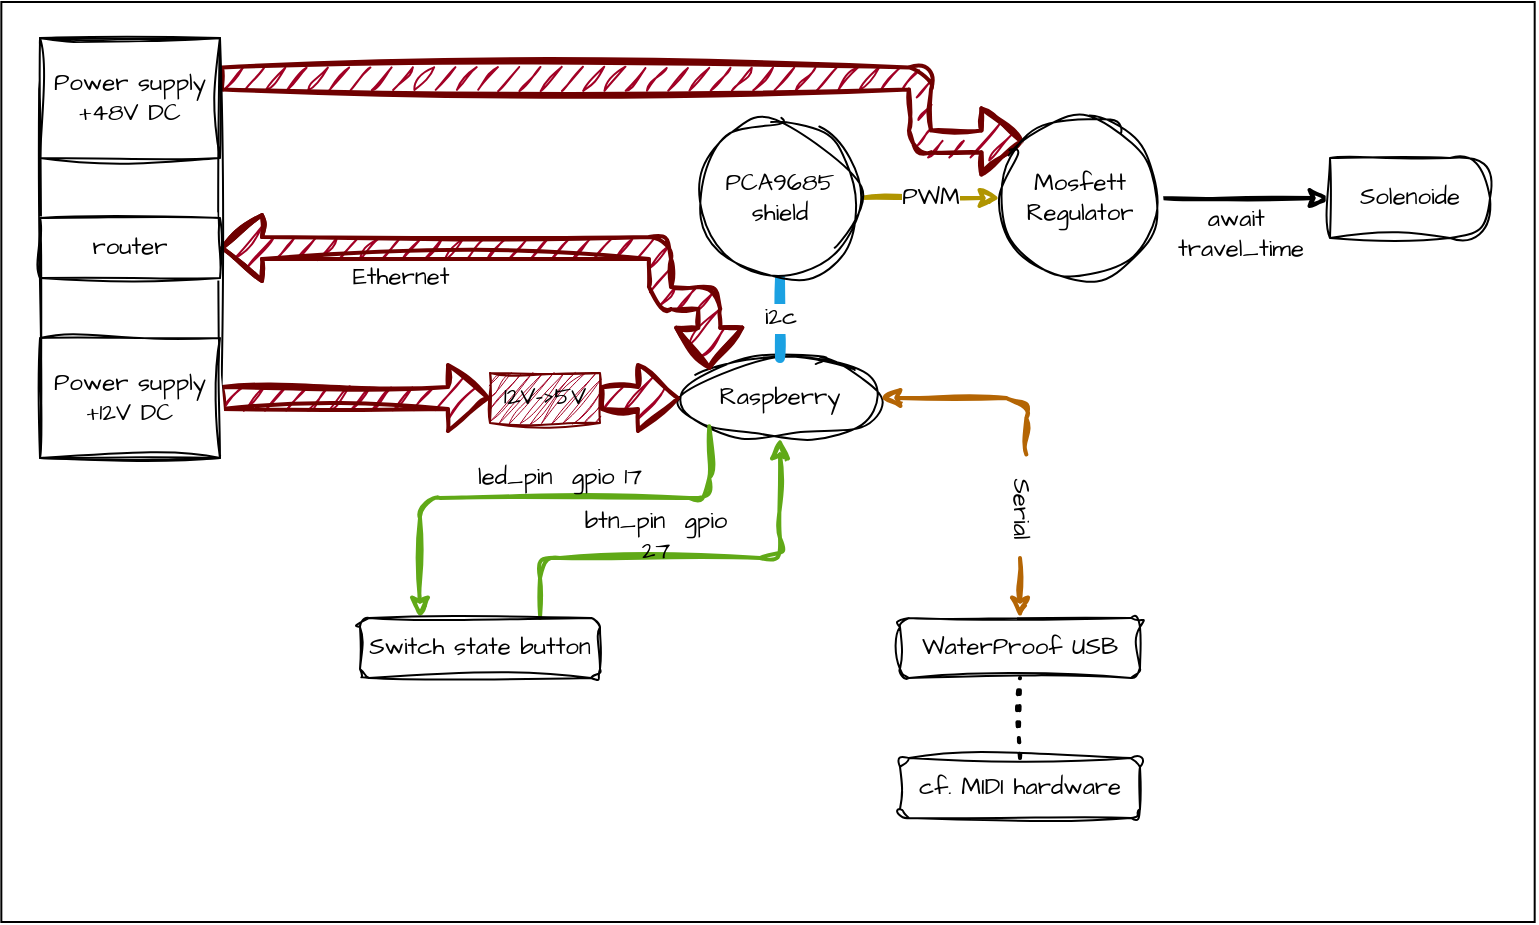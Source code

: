 <mxfile>
    <diagram id="gmd0m68qbSqrnd76yPIm" name="Page-1">
        <mxGraphModel dx="584" dy="692" grid="1" gridSize="10" guides="1" tooltips="1" connect="1" arrows="1" fold="1" page="1" pageScale="1" pageWidth="827" pageHeight="1169" background="none" math="0" shadow="0">
            <root>
                <mxCell id="0"/>
                <mxCell id="1" parent="0"/>
                <mxCell id="57" value="" style="rounded=0;whiteSpace=wrap;html=1;hachureGap=4;fontFamily=Architects Daughter;fontSource=https%3A%2F%2Ffonts.googleapis.com%2Fcss%3Ffamily%3DArchitects%2BDaughter;fontSize=20;" parent="1" vertex="1">
                    <mxGeometry x="30.67" y="92" width="766.67" height="460" as="geometry"/>
                </mxCell>
                <mxCell id="2" value="Raspberry" style="ellipse;whiteSpace=wrap;html=1;align=center;newEdgeStyle={&quot;edgeStyle&quot;:&quot;entityRelationEdgeStyle&quot;,&quot;startArrow&quot;:&quot;none&quot;,&quot;endArrow&quot;:&quot;none&quot;,&quot;segment&quot;:10,&quot;curved&quot;:1,&quot;sourcePerimeterSpacing&quot;:0,&quot;targetPerimeterSpacing&quot;:0};treeFolding=1;treeMoving=1;sketch=1;curveFitting=1;jiggle=2;fontFamily=Architects Daughter;fontSource=https%3A%2F%2Ffonts.googleapis.com%2Fcss%3Ffamily%3DArchitects%2BDaughter;" parent="1" vertex="1">
                    <mxGeometry x="370" y="270" width="100" height="40" as="geometry"/>
                </mxCell>
                <mxCell id="11" style="edgeStyle=orthogonalEdgeStyle;html=1;exitX=0.75;exitY=0;exitDx=0;exitDy=0;entryX=0.5;entryY=1;entryDx=0;entryDy=0;strokeWidth=2;fontSize=12;endArrow=classic;endFill=1;sketch=1;curveFitting=1;jiggle=2;strokeColor=#60A917;fontFamily=Architects Daughter;fontSource=https%3A%2F%2Ffonts.googleapis.com%2Fcss%3Ffamily%3DArchitects%2BDaughter;" parent="1" source="10" target="2" edge="1">
                    <mxGeometry relative="1" as="geometry">
                        <Array as="points">
                            <mxPoint x="300" y="370"/>
                            <mxPoint x="420" y="370"/>
                        </Array>
                    </mxGeometry>
                </mxCell>
                <mxCell id="12" style="edgeStyle=orthogonalEdgeStyle;html=1;exitX=0.25;exitY=0;exitDx=0;exitDy=0;entryX=0;entryY=1;entryDx=0;entryDy=0;strokeWidth=2;fontSize=12;endArrow=none;endFill=0;startArrow=classic;startFill=1;sketch=1;curveFitting=1;jiggle=2;fillColor=#6a00ff;strokeColor=#60A917;fontFamily=Architects Daughter;fontSource=https%3A%2F%2Ffonts.googleapis.com%2Fcss%3Ffamily%3DArchitects%2BDaughter;" parent="1" source="10" target="2" edge="1">
                    <mxGeometry relative="1" as="geometry">
                        <Array as="points">
                            <mxPoint x="240" y="340"/>
                            <mxPoint x="385" y="340"/>
                        </Array>
                    </mxGeometry>
                </mxCell>
                <mxCell id="10" value="&lt;font style=&quot;font-size: 12px;&quot;&gt;Switch state button&lt;/font&gt;" style="rounded=1;whiteSpace=wrap;html=1;fontSize=7;sketch=1;curveFitting=1;jiggle=2;fontFamily=Architects Daughter;fontSource=https%3A%2F%2Ffonts.googleapis.com%2Fcss%3Ffamily%3DArchitects%2BDaughter;" parent="1" vertex="1">
                    <mxGeometry x="210" y="400" width="120" height="30" as="geometry"/>
                </mxCell>
                <mxCell id="14" value="led_pin&amp;nbsp; gpio 17" style="text;strokeColor=none;align=center;fillColor=none;html=1;verticalAlign=middle;whiteSpace=wrap;rounded=0;fontSize=12;sketch=1;curveFitting=1;jiggle=2;fontFamily=Architects Daughter;fontSource=https%3A%2F%2Ffonts.googleapis.com%2Fcss%3Ffamily%3DArchitects%2BDaughter;" parent="1" vertex="1">
                    <mxGeometry x="265" y="315" width="90" height="30" as="geometry"/>
                </mxCell>
                <mxCell id="15" value="btn_pin&amp;nbsp; gpio 27" style="text;strokeColor=none;align=center;fillColor=none;html=1;verticalAlign=middle;whiteSpace=wrap;rounded=0;fontSize=12;sketch=1;curveFitting=1;jiggle=2;fontFamily=Architects Daughter;fontSource=https%3A%2F%2Ffonts.googleapis.com%2Fcss%3Ffamily%3DArchitects%2BDaughter;" parent="1" vertex="1">
                    <mxGeometry x="313" y="344" width="90" height="30" as="geometry"/>
                </mxCell>
                <mxCell id="17" value="" style="shape=flexArrow;endArrow=classic;html=1;strokeWidth=2;fontSize=12;entryX=0;entryY=0.5;entryDx=0;entryDy=0;exitX=1;exitY=0.5;exitDx=0;exitDy=0;sketch=1;curveFitting=1;jiggle=2;fillColor=#a20025;strokeColor=#6F0000;fontFamily=Architects Daughter;fontSource=https%3A%2F%2Ffonts.googleapis.com%2Fcss%3Ffamily%3DArchitects%2BDaughter;" parent="1" source="48" target="21" edge="1">
                    <mxGeometry width="50" height="50" relative="1" as="geometry">
                        <mxPoint x="160" y="290" as="sourcePoint"/>
                        <mxPoint x="260" y="290" as="targetPoint"/>
                    </mxGeometry>
                </mxCell>
                <mxCell id="19" value="" style="shape=flexArrow;endArrow=classic;html=1;strokeWidth=2;fontSize=12;entryX=0;entryY=0;entryDx=0;entryDy=0;edgeStyle=orthogonalEdgeStyle;exitX=1;exitY=0.337;exitDx=0;exitDy=0;exitPerimeter=0;sketch=1;curveFitting=1;jiggle=2;fillColor=#a20025;strokeColor=#6F0000;fontFamily=Architects Daughter;fontSource=https%3A%2F%2Ffonts.googleapis.com%2Fcss%3Ffamily%3DArchitects%2BDaughter;" parent="1" source="46" target="36" edge="1">
                    <mxGeometry width="50" height="50" relative="1" as="geometry">
                        <mxPoint x="150" y="130" as="sourcePoint"/>
                        <mxPoint x="480" y="140" as="targetPoint"/>
                        <Array as="points">
                            <mxPoint x="490" y="130"/>
                            <mxPoint x="490" y="162"/>
                        </Array>
                    </mxGeometry>
                </mxCell>
                <mxCell id="21" value="12V-&amp;gt;5V" style="rounded=0;whiteSpace=wrap;html=1;fontSize=12;sketch=1;curveFitting=1;jiggle=2;fillColor=#a20025;fontColor=#000000;strokeColor=#6F0000;fontFamily=Architects Daughter;fontSource=https%3A%2F%2Ffonts.googleapis.com%2Fcss%3Ffamily%3DArchitects%2BDaughter;" parent="1" vertex="1">
                    <mxGeometry x="275" y="277.5" width="55" height="25" as="geometry"/>
                </mxCell>
                <mxCell id="22" value="" style="shape=flexArrow;endArrow=classic;html=1;strokeWidth=2;fontSize=12;exitX=1;exitY=0.5;exitDx=0;exitDy=0;sketch=1;curveFitting=1;jiggle=2;fillColor=#a20025;strokeColor=#6F0000;fontFamily=Architects Daughter;fontSource=https%3A%2F%2Ffonts.googleapis.com%2Fcss%3Ffamily%3DArchitects%2BDaughter;" parent="1" source="21" edge="1">
                    <mxGeometry width="50" height="50" relative="1" as="geometry">
                        <mxPoint x="390" y="340" as="sourcePoint"/>
                        <mxPoint x="370" y="290" as="targetPoint"/>
                    </mxGeometry>
                </mxCell>
                <mxCell id="25" value="&lt;font style=&quot;font-size: 12px;&quot;&gt;WaterProof USB&lt;br&gt;&lt;/font&gt;" style="rounded=1;whiteSpace=wrap;html=1;fontSize=7;sketch=1;curveFitting=1;jiggle=2;fontFamily=Architects Daughter;fontSource=https%3A%2F%2Ffonts.googleapis.com%2Fcss%3Ffamily%3DArchitects%2BDaughter;" parent="1" vertex="1">
                    <mxGeometry x="480" y="400" width="120" height="30" as="geometry"/>
                </mxCell>
                <mxCell id="28" value="" style="endArrow=none;html=1;strokeWidth=5;fontSize=12;exitX=0.5;exitY=0;exitDx=0;exitDy=0;entryX=0.5;entryY=1;entryDx=0;entryDy=0;endFill=0;sketch=1;curveFitting=1;jiggle=2;strokeColor=#1BA1E2;fontFamily=Architects Daughter;fontSource=https%3A%2F%2Ffonts.googleapis.com%2Fcss%3Ffamily%3DArchitects%2BDaughter;" parent="1" source="2" edge="1">
                    <mxGeometry relative="1" as="geometry">
                        <mxPoint x="490" y="290" as="sourcePoint"/>
                        <mxPoint x="420" y="230" as="targetPoint"/>
                    </mxGeometry>
                </mxCell>
                <mxCell id="29" value="i2c" style="edgeLabel;resizable=0;html=1;align=center;verticalAlign=middle;fontSize=12;sketch=1;curveFitting=1;jiggle=2;fontFamily=Architects Daughter;fontSource=https%3A%2F%2Ffonts.googleapis.com%2Fcss%3Ffamily%3DArchitects%2BDaughter;" parent="28" connectable="0" vertex="1">
                    <mxGeometry relative="1" as="geometry"/>
                </mxCell>
                <mxCell id="30" style="edgeStyle=orthogonalEdgeStyle;html=1;exitX=-0.036;exitY=0.395;exitDx=0;exitDy=0;entryX=1;entryY=0.5;entryDx=0;entryDy=0;strokeWidth=2;fontSize=12;endArrow=classic;endFill=1;startArrow=none;startFill=1;exitPerimeter=0;sketch=1;curveFitting=1;jiggle=2;fontFamily=Architects Daughter;fontSource=https%3A%2F%2Ffonts.googleapis.com%2Fcss%3Ffamily%3DArchitects%2BDaughter;fillColor=#fad7ac;strokeColor=#b46504;" parent="1" source="52" target="2" edge="1">
                    <mxGeometry relative="1" as="geometry">
                        <mxPoint x="340" y="445" as="sourcePoint"/>
                        <mxPoint x="465.233" y="314.191" as="targetPoint"/>
                        <Array as="points">
                            <mxPoint x="543" y="290"/>
                        </Array>
                    </mxGeometry>
                </mxCell>
                <mxCell id="34" value="&lt;font style=&quot;font-size: 12px;&quot;&gt;cf. MIDI hardware&lt;br&gt;&lt;/font&gt;" style="rounded=1;whiteSpace=wrap;html=1;fontSize=7;sketch=1;curveFitting=1;jiggle=2;fontFamily=Architects Daughter;fontSource=https%3A%2F%2Ffonts.googleapis.com%2Fcss%3Ffamily%3DArchitects%2BDaughter;" parent="1" vertex="1">
                    <mxGeometry x="480" y="470" width="120" height="30" as="geometry"/>
                </mxCell>
                <mxCell id="35" value="" style="endArrow=none;dashed=1;html=1;dashPattern=1 3;strokeWidth=2;fontSize=12;fillColor=default;entryX=0.5;entryY=1;entryDx=0;entryDy=0;exitX=0.5;exitY=0;exitDx=0;exitDy=0;sketch=1;curveFitting=1;jiggle=2;fontFamily=Architects Daughter;fontSource=https%3A%2F%2Ffonts.googleapis.com%2Fcss%3Ffamily%3DArchitects%2BDaughter;" parent="1" source="34" target="25" edge="1">
                    <mxGeometry width="50" height="50" relative="1" as="geometry">
                        <mxPoint x="420" y="390" as="sourcePoint"/>
                        <mxPoint x="470" y="340" as="targetPoint"/>
                    </mxGeometry>
                </mxCell>
                <mxCell id="41" style="edgeStyle=none;html=1;exitX=1;exitY=0.5;exitDx=0;exitDy=0;entryX=0;entryY=0.5;entryDx=0;entryDy=0;strokeWidth=2;fontSize=12;startArrow=none;startFill=0;endArrow=classic;endFill=1;fillColor=default;sketch=1;curveFitting=1;jiggle=2;fontFamily=Architects Daughter;fontSource=https%3A%2F%2Ffonts.googleapis.com%2Fcss%3Ffamily%3DArchitects%2BDaughter;" parent="1" source="36" target="37" edge="1">
                    <mxGeometry relative="1" as="geometry"/>
                </mxCell>
                <mxCell id="36" value="Mosfett&lt;br&gt;Regulator" style="ellipse;whiteSpace=wrap;html=1;aspect=fixed;fontSize=12;sketch=1;curveFitting=1;jiggle=2;fontFamily=Architects Daughter;fontSource=https%3A%2F%2Ffonts.googleapis.com%2Fcss%3Ffamily%3DArchitects%2BDaughter;" parent="1" vertex="1">
                    <mxGeometry x="530" y="150" width="80" height="80" as="geometry"/>
                </mxCell>
                <mxCell id="37" value="&lt;font data-font-src=&quot;https://fonts.googleapis.com/css?family=Architects+Daughter&quot;&gt;Solenoide&lt;/font&gt;" style="shape=delay;whiteSpace=wrap;html=1;fontSize=12;sketch=1;curveFitting=1;jiggle=2;fontFamily=Architects Daughter;fontSource=https%3A%2F%2Ffonts.googleapis.com%2Fcss%3Ffamily%3DArchitects%2BDaughter;" parent="1" vertex="1">
                    <mxGeometry x="695" y="170" width="80" height="40" as="geometry"/>
                </mxCell>
                <mxCell id="38" value="" style="endArrow=classic;html=1;strokeWidth=2;fontSize=12;exitX=1;exitY=0.5;exitDx=0;exitDy=0;entryX=0;entryY=0.5;entryDx=0;entryDy=0;sketch=1;curveFitting=1;jiggle=2;fontFamily=Architects Daughter;fontSource=https%3A%2F%2Ffonts.googleapis.com%2Fcss%3Ffamily%3DArchitects%2BDaughter;fillColor=#e3c800;strokeColor=#B09500;" parent="1" target="36" edge="1">
                    <mxGeometry relative="1" as="geometry">
                        <mxPoint x="460" y="190" as="sourcePoint"/>
                        <mxPoint x="510" y="190" as="targetPoint"/>
                    </mxGeometry>
                </mxCell>
                <mxCell id="39" value="PWM" style="edgeLabel;resizable=0;html=1;align=center;verticalAlign=middle;fontSize=12;sketch=1;curveFitting=1;jiggle=2;fontFamily=Architects Daughter;fontSource=https%3A%2F%2Ffonts.googleapis.com%2Fcss%3Ffamily%3DArchitects%2BDaughter;" parent="38" connectable="0" vertex="1">
                    <mxGeometry relative="1" as="geometry"/>
                </mxCell>
                <mxCell id="42" value="" style="shape=flexArrow;endArrow=classic;html=1;strokeWidth=2;fontSize=12;entryX=0;entryY=0;entryDx=0;entryDy=0;edgeStyle=orthogonalEdgeStyle;startArrow=block;sketch=1;curveFitting=1;jiggle=2;fillColor=#a20025;strokeColor=#6F0000;fontFamily=Architects Daughter;fontSource=https%3A%2F%2Ffonts.googleapis.com%2Fcss%3Ffamily%3DArchitects%2BDaughter;" parent="1" source="47" target="2" edge="1">
                    <mxGeometry width="50" height="50" relative="1" as="geometry">
                        <mxPoint x="150" y="220" as="sourcePoint"/>
                        <mxPoint x="420" y="200" as="targetPoint"/>
                        <Array as="points">
                            <mxPoint x="360" y="215"/>
                            <mxPoint x="360" y="240"/>
                            <mxPoint x="385" y="240"/>
                        </Array>
                    </mxGeometry>
                </mxCell>
                <mxCell id="43" value="Ethernet" style="edgeLabel;html=1;align=center;verticalAlign=middle;resizable=0;points=[];fontSize=12;sketch=1;curveFitting=1;jiggle=2;fontFamily=Architects Daughter;fontSource=https%3A%2F%2Ffonts.googleapis.com%2Fcss%3Ffamily%3DArchitects%2BDaughter;" parent="42" vertex="1" connectable="0">
                    <mxGeometry x="0.193" y="-1" relative="1" as="geometry">
                        <mxPoint x="-92" y="14" as="offset"/>
                    </mxGeometry>
                </mxCell>
                <mxCell id="44" value="await&amp;nbsp;&lt;br&gt;travel_time" style="text;html=1;align=center;verticalAlign=middle;resizable=0;points=[];autosize=1;strokeColor=none;fillColor=none;sketch=1;curveFitting=1;jiggle=2;fontFamily=Architects Daughter;fontSource=https%3A%2F%2Ffonts.googleapis.com%2Fcss%3Ffamily%3DArchitects%2BDaughter;" parent="1" vertex="1">
                    <mxGeometry x="605" y="188" width="90" height="40" as="geometry"/>
                </mxCell>
                <mxCell id="45" value="" style="rounded=0;whiteSpace=wrap;html=1;sketch=1;curveFitting=1;jiggle=2;fontFamily=Architects Daughter;fontSource=https%3A%2F%2Ffonts.googleapis.com%2Fcss%3Ffamily%3DArchitects%2BDaughter;" parent="1" vertex="1">
                    <mxGeometry x="50" y="110" width="90" height="210" as="geometry"/>
                </mxCell>
                <mxCell id="46" value="Power supply&lt;br&gt;+48V DC" style="rounded=0;whiteSpace=wrap;html=1;sketch=1;curveFitting=1;jiggle=2;fontFamily=Architects Daughter;fontSource=https%3A%2F%2Ffonts.googleapis.com%2Fcss%3Ffamily%3DArchitects%2BDaughter;" parent="1" vertex="1">
                    <mxGeometry x="50" y="110" width="90" height="60" as="geometry"/>
                </mxCell>
                <mxCell id="47" value="router" style="rounded=0;whiteSpace=wrap;html=1;sketch=1;curveFitting=1;jiggle=2;fontFamily=Architects Daughter;fontSource=https%3A%2F%2Ffonts.googleapis.com%2Fcss%3Ffamily%3DArchitects%2BDaughter;" parent="1" vertex="1">
                    <mxGeometry x="50" y="200" width="90" height="30" as="geometry"/>
                </mxCell>
                <mxCell id="48" value="Power supply&lt;br&gt;+12V DC" style="rounded=0;whiteSpace=wrap;html=1;sketch=1;curveFitting=1;jiggle=2;fontFamily=Architects Daughter;fontSource=https%3A%2F%2Ffonts.googleapis.com%2Fcss%3Ffamily%3DArchitects%2BDaughter;" parent="1" vertex="1">
                    <mxGeometry x="50" y="260" width="90" height="60" as="geometry"/>
                </mxCell>
                <mxCell id="54" value="" style="edgeStyle=orthogonalEdgeStyle;html=1;exitX=0.5;exitY=0;exitDx=0;exitDy=0;entryX=1;entryY=0.5;entryDx=0;entryDy=0;strokeWidth=2;fontSize=12;endArrow=none;endFill=1;startArrow=classic;startFill=1;sketch=1;curveFitting=1;jiggle=2;fontFamily=Architects Daughter;fontSource=https%3A%2F%2Ffonts.googleapis.com%2Fcss%3Ffamily%3DArchitects%2BDaughter;fillColor=#fad7ac;strokeColor=#b46504;" parent="1" source="25" target="52" edge="1">
                    <mxGeometry relative="1" as="geometry">
                        <mxPoint x="510" y="400" as="sourcePoint"/>
                        <mxPoint x="470" y="290" as="targetPoint"/>
                    </mxGeometry>
                </mxCell>
                <mxCell id="52" value="Serial" style="text;html=1;align=center;verticalAlign=middle;resizable=0;points=[];autosize=1;strokeColor=none;fillColor=none;rotation=90;sketch=1;curveFitting=1;jiggle=2;fontFamily=Architects Daughter;fontSource=https%3A%2F%2Ffonts.googleapis.com%2Fcss%3Ffamily%3DArchitects%2BDaughter;" parent="1" vertex="1">
                    <mxGeometry x="515" y="330" width="50" height="30" as="geometry"/>
                </mxCell>
                <mxCell id="55" value="PCA9685&lt;br&gt;shield" style="ellipse;whiteSpace=wrap;html=1;aspect=fixed;fontSize=12;sketch=1;curveFitting=1;jiggle=2;fontFamily=Architects Daughter;fontSource=https%3A%2F%2Ffonts.googleapis.com%2Fcss%3Ffamily%3DArchitects%2BDaughter;" parent="1" vertex="1">
                    <mxGeometry x="380" y="150" width="80" height="80" as="geometry"/>
                </mxCell>
            </root>
        </mxGraphModel>
    </diagram>
</mxfile>